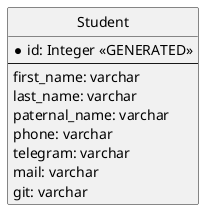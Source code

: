 @startuml
 'https://plantuml.com/class-diagram
 hide circle
 skinparam linetype ortho

 entity "Student" as Student {
   *id: Integer <<GENERATED>>
   --
   first_name: varchar
   last_name: varchar
   paternal_name: varchar
   phone: varchar
   telegram: varchar
   mail: varchar
   git: varchar
 }
@enduml
